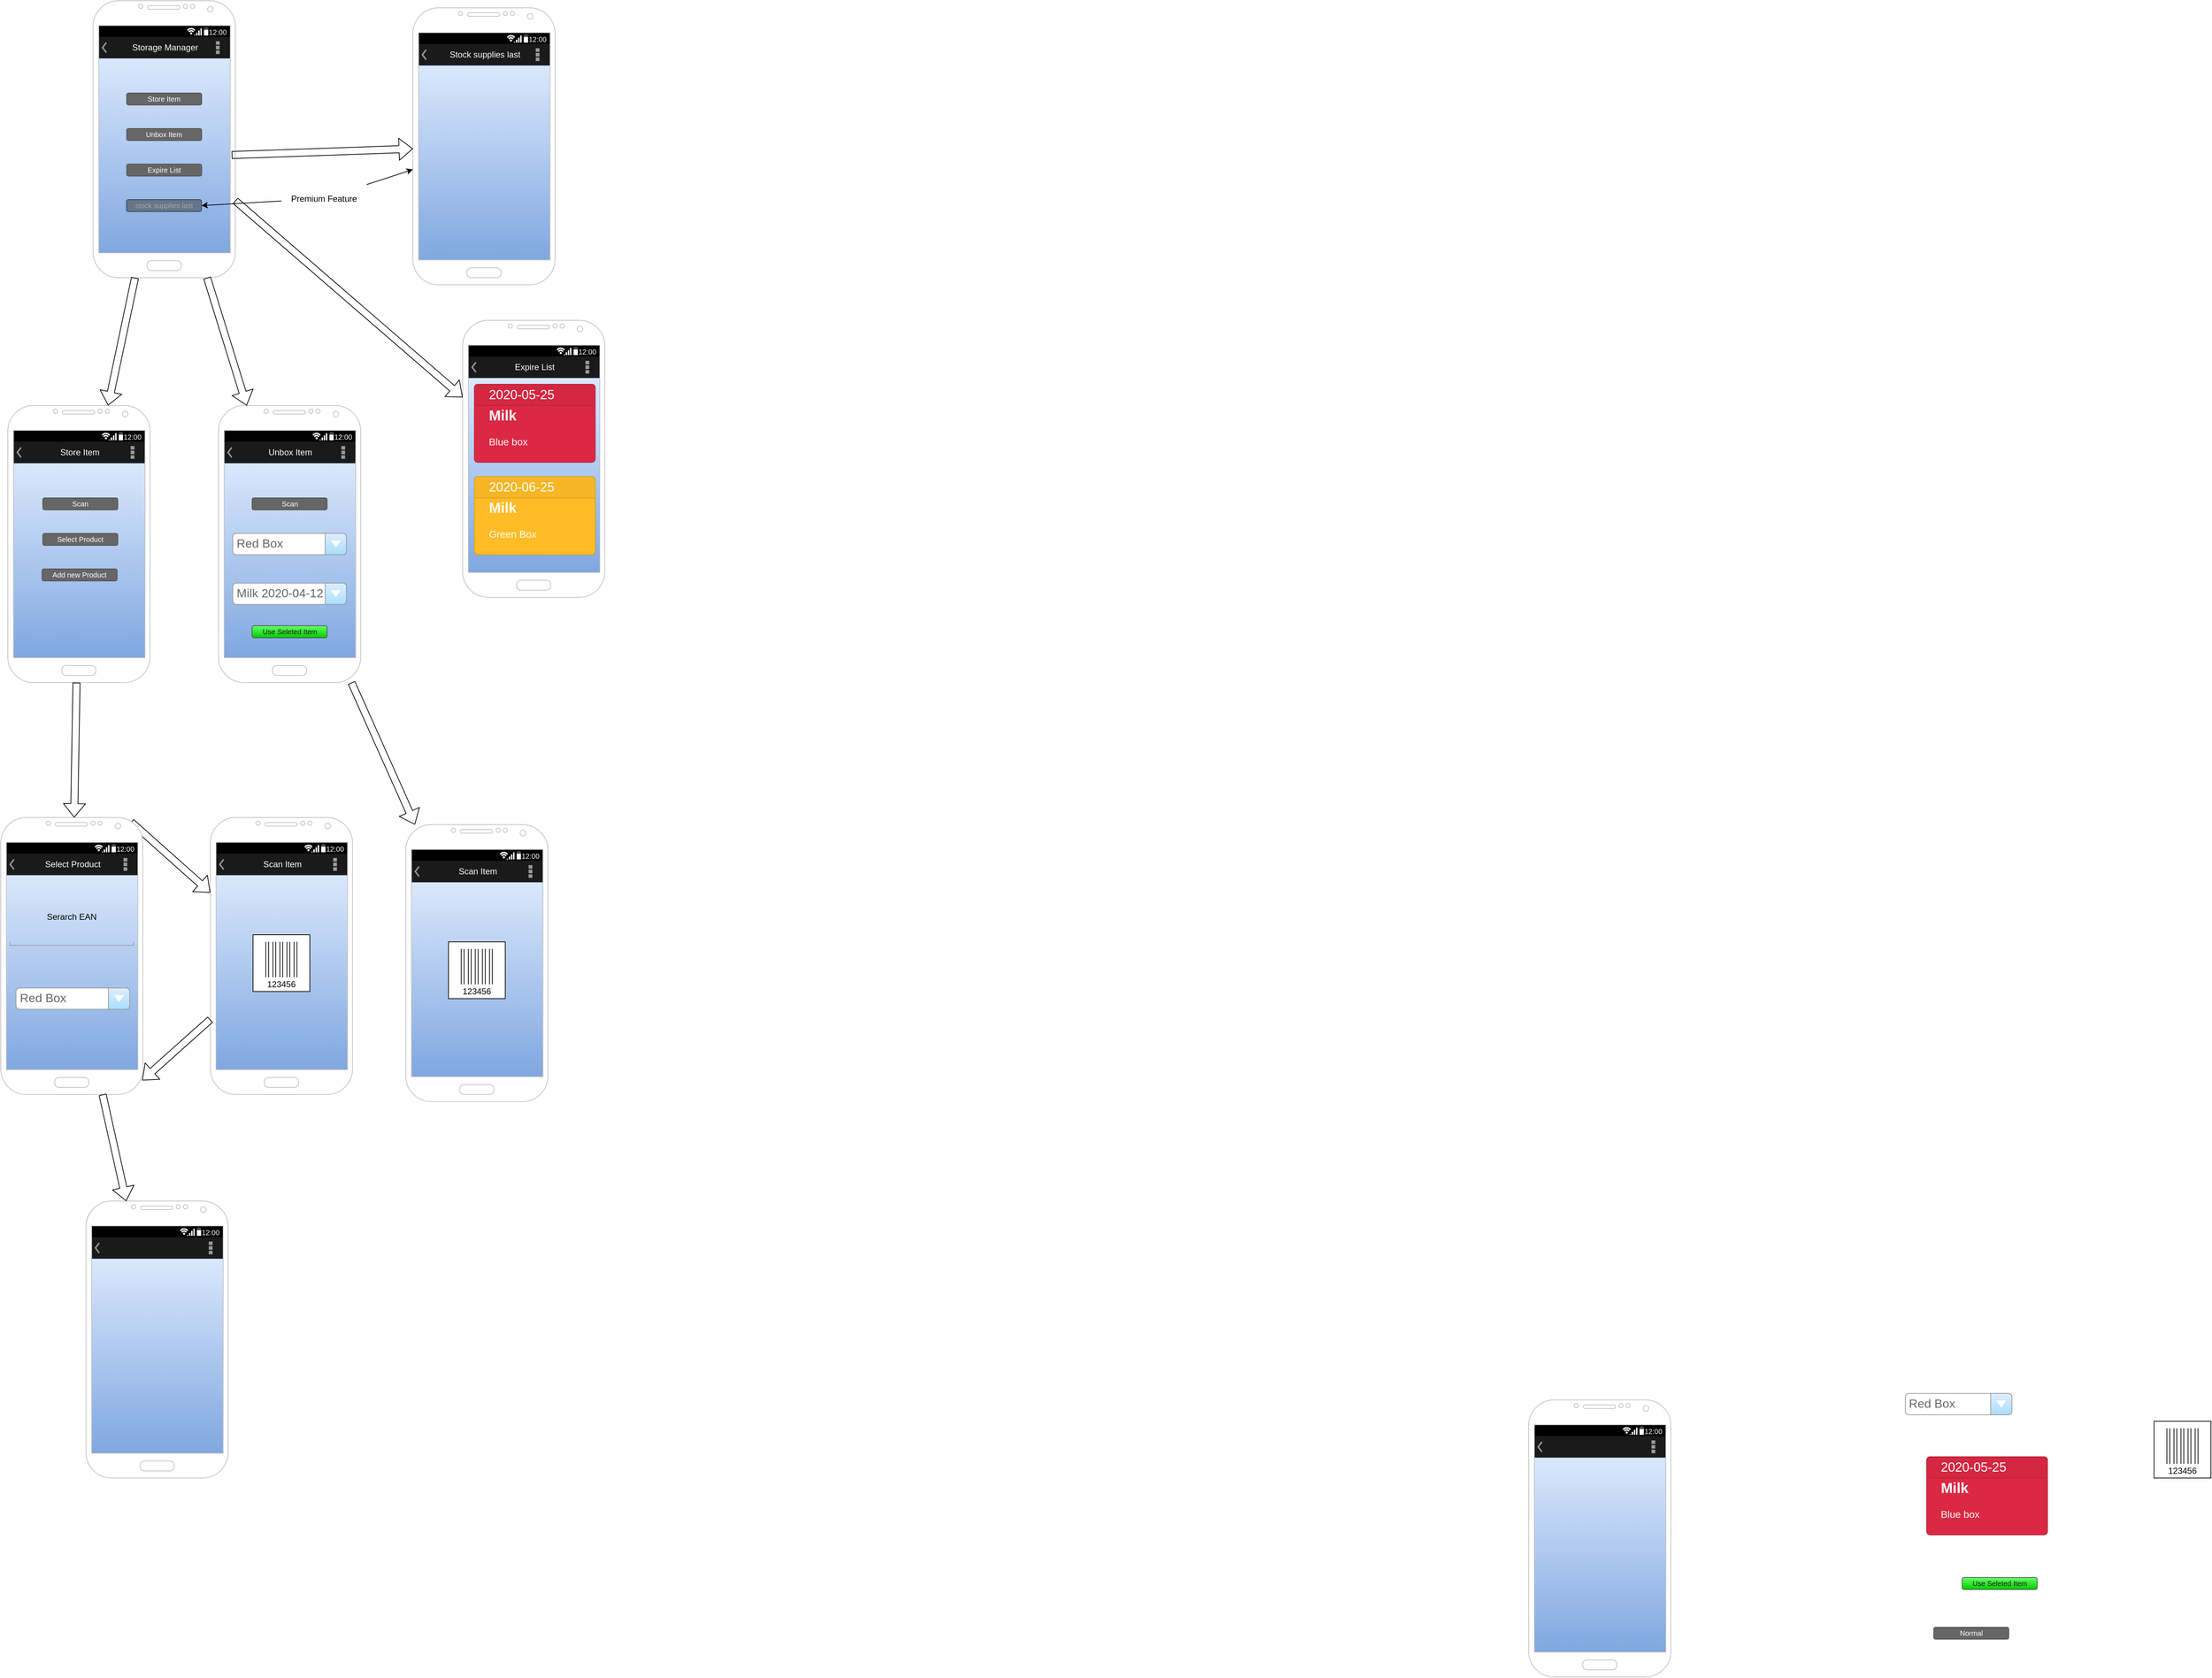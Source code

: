 <mxfile version="13.1.3" type="github">
  <diagram id="CHu45XtJOqBpzsB6C5ND" name="Page-1">
    <mxGraphModel dx="1564" dy="918" grid="1" gridSize="10" guides="1" tooltips="1" connect="1" arrows="1" fold="1" page="1" pageScale="1" pageWidth="850" pageHeight="1100" math="0" shadow="0">
      <root>
        <mxCell id="0" />
        <mxCell id="1" parent="0" />
        <mxCell id="jTlXZSJkSVps8n7bUzwx-30" value="" style="group" parent="1" vertex="1" connectable="0">
          <mxGeometry x="2180" y="2010" width="200" height="390" as="geometry" />
        </mxCell>
        <mxCell id="jTlXZSJkSVps8n7bUzwx-28" value="" style="group" parent="jTlXZSJkSVps8n7bUzwx-30" vertex="1" connectable="0">
          <mxGeometry width="200" height="390" as="geometry" />
        </mxCell>
        <mxCell id="jTlXZSJkSVps8n7bUzwx-32" value="" style="verticalLabelPosition=bottom;verticalAlign=top;html=1;shadow=0;dashed=0;strokeWidth=1;shape=mxgraph.ios.iBgFlat;strokeColor=#6c8ebf;fillColor=#dae8fc;gradientColor=#7ea6e0;" parent="jTlXZSJkSVps8n7bUzwx-28" vertex="1">
          <mxGeometry x="8" y="81" width="187" height="279" as="geometry" />
        </mxCell>
        <mxCell id="jTlXZSJkSVps8n7bUzwx-29" value="" style="strokeWidth=1;html=1;shadow=0;dashed=0;shape=mxgraph.android.action_bar;fillColor=#1A1A1A;strokeColor=#c0c0c0;strokeWidth=2;fontColor=#FFFFFF;" parent="jTlXZSJkSVps8n7bUzwx-28" vertex="1">
          <mxGeometry x="8" y="51" width="185" height="30" as="geometry" />
        </mxCell>
        <mxCell id="jTlXZSJkSVps8n7bUzwx-27" value="" style="strokeWidth=1;html=1;shadow=0;dashed=0;shape=mxgraph.android.statusBar;align=center;fillColor=#000000;strokeColor=#ffffff;fontColor=#ffffff;fontSize=10;aspect=fixed;" parent="jTlXZSJkSVps8n7bUzwx-28" vertex="1">
          <mxGeometry x="8" y="35" width="185" height="15.92" as="geometry" />
        </mxCell>
        <mxCell id="jTlXZSJkSVps8n7bUzwx-26" value="" style="verticalLabelPosition=bottom;verticalAlign=top;html=1;shadow=0;dashed=0;strokeWidth=1;shape=mxgraph.android.phone2;strokeColor=#c0c0c0;" parent="jTlXZSJkSVps8n7bUzwx-28" vertex="1">
          <mxGeometry width="200" height="390" as="geometry" />
        </mxCell>
        <mxCell id="jTlXZSJkSVps8n7bUzwx-33" value="" style="group" parent="1" vertex="1" connectable="0">
          <mxGeometry x="160" y="40.0" width="393" height="493.44" as="geometry" />
        </mxCell>
        <mxCell id="jTlXZSJkSVps8n7bUzwx-34" value="" style="group" parent="jTlXZSJkSVps8n7bUzwx-33" vertex="1" connectable="0">
          <mxGeometry width="393" height="493.44" as="geometry" />
        </mxCell>
        <mxCell id="jTlXZSJkSVps8n7bUzwx-35" value="" style="verticalLabelPosition=bottom;verticalAlign=top;html=1;shadow=0;dashed=0;strokeWidth=1;shape=mxgraph.ios.iBgFlat;strokeColor=#6c8ebf;fillColor=#dae8fc;gradientColor=#7ea6e0;" parent="jTlXZSJkSVps8n7bUzwx-34" vertex="1">
          <mxGeometry x="8" y="81" width="187" height="279" as="geometry" />
        </mxCell>
        <mxCell id="jTlXZSJkSVps8n7bUzwx-36" value="Storage Manager" style="strokeWidth=1;html=1;shadow=0;dashed=0;shape=mxgraph.android.action_bar;fillColor=#1A1A1A;strokeColor=#c0c0c0;strokeWidth=2;fontColor=#FFFFFF;" parent="jTlXZSJkSVps8n7bUzwx-34" vertex="1">
          <mxGeometry x="8" y="51" width="185" height="30" as="geometry" />
        </mxCell>
        <mxCell id="jTlXZSJkSVps8n7bUzwx-37" value="" style="strokeWidth=1;html=1;shadow=0;dashed=0;shape=mxgraph.android.statusBar;align=center;fillColor=#000000;strokeColor=#ffffff;fontColor=#ffffff;fontSize=10;aspect=fixed;" parent="jTlXZSJkSVps8n7bUzwx-34" vertex="1">
          <mxGeometry x="8" y="35" width="185" height="15.92" as="geometry" />
        </mxCell>
        <mxCell id="jTlXZSJkSVps8n7bUzwx-38" value="" style="verticalLabelPosition=bottom;verticalAlign=top;html=1;shadow=0;dashed=0;strokeWidth=1;shape=mxgraph.android.phone2;strokeColor=#c0c0c0;" parent="jTlXZSJkSVps8n7bUzwx-34" vertex="1">
          <mxGeometry width="200" height="390" as="geometry" />
        </mxCell>
        <mxCell id="jTlXZSJkSVps8n7bUzwx-39" value="Store Item" style="rounded=1;html=1;shadow=0;dashed=0;whiteSpace=wrap;fontSize=10;fillColor=#666666;align=center;strokeColor=#4D4D4D;fontColor=#ffffff;" parent="jTlXZSJkSVps8n7bUzwx-34" vertex="1">
          <mxGeometry x="47.25" y="130" width="105.5" height="16.88" as="geometry" />
        </mxCell>
        <mxCell id="jTlXZSJkSVps8n7bUzwx-40" value="Unbox Item" style="rounded=1;html=1;shadow=0;dashed=0;whiteSpace=wrap;fontSize=10;fillColor=#666666;align=center;strokeColor=#4D4D4D;fontColor=#ffffff;" parent="jTlXZSJkSVps8n7bUzwx-34" vertex="1">
          <mxGeometry x="47.25" y="180" width="105.5" height="16.88" as="geometry" />
        </mxCell>
        <mxCell id="jTlXZSJkSVps8n7bUzwx-41" value="Expire List" style="rounded=1;html=1;shadow=0;dashed=0;whiteSpace=wrap;fontSize=10;fillColor=#666666;align=center;strokeColor=#4D4D4D;fontColor=#ffffff;" parent="jTlXZSJkSVps8n7bUzwx-34" vertex="1">
          <mxGeometry x="47.25" y="230" width="105.5" height="16.88" as="geometry" />
        </mxCell>
        <mxCell id="jTlXZSJkSVps8n7bUzwx-109" value="stock supplies last" style="rounded=1;html=1;shadow=0;dashed=0;whiteSpace=wrap;fontSize=10;fillColor=#647687;align=center;strokeColor=#314354;fontColor=#A6A6A6;" parent="jTlXZSJkSVps8n7bUzwx-34" vertex="1">
          <mxGeometry x="47" y="280" width="105.5" height="16.88" as="geometry" />
        </mxCell>
        <mxCell id="-AypvJcpfiliAvQutzib-17" value="Premium Feature" style="text;html=1;strokeColor=none;fillColor=none;align=center;verticalAlign=middle;whiteSpace=wrap;rounded=0;" parent="jTlXZSJkSVps8n7bUzwx-34" vertex="1">
          <mxGeometry x="265" y="220.0" width="120" height="117" as="geometry" />
        </mxCell>
        <mxCell id="-AypvJcpfiliAvQutzib-16" value="" style="endArrow=classic;html=1;entryX=1;entryY=0.5;entryDx=0;entryDy=0;" parent="jTlXZSJkSVps8n7bUzwx-34" source="-AypvJcpfiliAvQutzib-17" target="jTlXZSJkSVps8n7bUzwx-109" edge="1">
          <mxGeometry width="50" height="50" relative="1" as="geometry">
            <mxPoint x="-30" y="270" as="sourcePoint" />
            <mxPoint x="240" y="260" as="targetPoint" />
          </mxGeometry>
        </mxCell>
        <mxCell id="jTlXZSJkSVps8n7bUzwx-42" value="" style="group" parent="1" vertex="1" connectable="0">
          <mxGeometry x="40" y="610" width="200" height="390" as="geometry" />
        </mxCell>
        <mxCell id="jTlXZSJkSVps8n7bUzwx-43" value="" style="group" parent="jTlXZSJkSVps8n7bUzwx-42" vertex="1" connectable="0">
          <mxGeometry width="200" height="390" as="geometry" />
        </mxCell>
        <mxCell id="jTlXZSJkSVps8n7bUzwx-44" value="" style="verticalLabelPosition=bottom;verticalAlign=top;html=1;shadow=0;dashed=0;strokeWidth=1;shape=mxgraph.ios.iBgFlat;strokeColor=#6c8ebf;fillColor=#dae8fc;gradientColor=#7ea6e0;" parent="jTlXZSJkSVps8n7bUzwx-43" vertex="1">
          <mxGeometry x="8" y="81" width="187" height="279" as="geometry" />
        </mxCell>
        <mxCell id="jTlXZSJkSVps8n7bUzwx-45" value="Store Item" style="strokeWidth=1;html=1;shadow=0;dashed=0;shape=mxgraph.android.action_bar;fillColor=#1A1A1A;strokeColor=#c0c0c0;strokeWidth=2;fontColor=#FFFFFF;" parent="jTlXZSJkSVps8n7bUzwx-43" vertex="1">
          <mxGeometry x="8" y="51" width="185" height="30" as="geometry" />
        </mxCell>
        <mxCell id="jTlXZSJkSVps8n7bUzwx-46" value="" style="strokeWidth=1;html=1;shadow=0;dashed=0;shape=mxgraph.android.statusBar;align=center;fillColor=#000000;strokeColor=#ffffff;fontColor=#ffffff;fontSize=10;aspect=fixed;" parent="jTlXZSJkSVps8n7bUzwx-43" vertex="1">
          <mxGeometry x="8" y="35" width="185" height="15.92" as="geometry" />
        </mxCell>
        <mxCell id="jTlXZSJkSVps8n7bUzwx-47" value="" style="verticalLabelPosition=bottom;verticalAlign=top;html=1;shadow=0;dashed=0;strokeWidth=1;shape=mxgraph.android.phone2;strokeColor=#c0c0c0;" parent="jTlXZSJkSVps8n7bUzwx-43" vertex="1">
          <mxGeometry width="200" height="390" as="geometry" />
        </mxCell>
        <mxCell id="jTlXZSJkSVps8n7bUzwx-106" value="Scan" style="rounded=1;html=1;shadow=0;dashed=0;whiteSpace=wrap;fontSize=10;fillColor=#666666;align=center;strokeColor=#4D4D4D;fontColor=#ffffff;" parent="jTlXZSJkSVps8n7bUzwx-43" vertex="1">
          <mxGeometry x="49.25" y="130" width="105.5" height="16.88" as="geometry" />
        </mxCell>
        <mxCell id="jTlXZSJkSVps8n7bUzwx-107" value="Select Product" style="rounded=1;html=1;shadow=0;dashed=0;whiteSpace=wrap;fontSize=10;fillColor=#666666;align=center;strokeColor=#4D4D4D;fontColor=#ffffff;" parent="jTlXZSJkSVps8n7bUzwx-43" vertex="1">
          <mxGeometry x="49.25" y="180" width="105.5" height="16.88" as="geometry" />
        </mxCell>
        <mxCell id="jTlXZSJkSVps8n7bUzwx-108" value="Add new Product" style="rounded=1;html=1;shadow=0;dashed=0;whiteSpace=wrap;fontSize=10;fillColor=#666666;align=center;strokeColor=#4D4D4D;fontColor=#ffffff;" parent="jTlXZSJkSVps8n7bUzwx-43" vertex="1">
          <mxGeometry x="48.25" y="230" width="105.5" height="16.88" as="geometry" />
        </mxCell>
        <mxCell id="jTlXZSJkSVps8n7bUzwx-48" value="" style="group" parent="1" vertex="1" connectable="0">
          <mxGeometry x="336.5" y="610" width="200" height="390" as="geometry" />
        </mxCell>
        <mxCell id="jTlXZSJkSVps8n7bUzwx-49" value="" style="group" parent="jTlXZSJkSVps8n7bUzwx-48" vertex="1" connectable="0">
          <mxGeometry width="200" height="390" as="geometry" />
        </mxCell>
        <mxCell id="jTlXZSJkSVps8n7bUzwx-50" value="" style="verticalLabelPosition=bottom;verticalAlign=top;html=1;shadow=0;dashed=0;strokeWidth=1;shape=mxgraph.ios.iBgFlat;strokeColor=#6c8ebf;fillColor=#dae8fc;gradientColor=#7ea6e0;" parent="jTlXZSJkSVps8n7bUzwx-49" vertex="1">
          <mxGeometry x="8" y="81" width="187" height="279" as="geometry" />
        </mxCell>
        <mxCell id="jTlXZSJkSVps8n7bUzwx-51" value="Unbox Item" style="strokeWidth=1;html=1;shadow=0;dashed=0;shape=mxgraph.android.action_bar;fillColor=#1A1A1A;strokeColor=#c0c0c0;strokeWidth=2;fontColor=#FFFFFF;" parent="jTlXZSJkSVps8n7bUzwx-49" vertex="1">
          <mxGeometry x="8" y="51" width="185" height="30" as="geometry" />
        </mxCell>
        <mxCell id="jTlXZSJkSVps8n7bUzwx-52" value="" style="strokeWidth=1;html=1;shadow=0;dashed=0;shape=mxgraph.android.statusBar;align=center;fillColor=#000000;strokeColor=#ffffff;fontColor=#ffffff;fontSize=10;aspect=fixed;" parent="jTlXZSJkSVps8n7bUzwx-49" vertex="1">
          <mxGeometry x="8" y="35" width="185" height="15.92" as="geometry" />
        </mxCell>
        <mxCell id="jTlXZSJkSVps8n7bUzwx-53" value="" style="verticalLabelPosition=bottom;verticalAlign=top;html=1;shadow=0;dashed=0;strokeWidth=1;shape=mxgraph.android.phone2;strokeColor=#c0c0c0;" parent="jTlXZSJkSVps8n7bUzwx-49" vertex="1">
          <mxGeometry width="200" height="390" as="geometry" />
        </mxCell>
        <mxCell id="jTlXZSJkSVps8n7bUzwx-117" value="Scan" style="rounded=1;html=1;shadow=0;dashed=0;whiteSpace=wrap;fontSize=10;fillColor=#666666;align=center;strokeColor=#4D4D4D;fontColor=#ffffff;" parent="jTlXZSJkSVps8n7bUzwx-49" vertex="1">
          <mxGeometry x="47.25" y="130" width="105.5" height="16.88" as="geometry" />
        </mxCell>
        <mxCell id="jTlXZSJkSVps8n7bUzwx-31" value="Red Box" style="strokeWidth=1;shadow=0;dashed=0;align=center;html=1;shape=mxgraph.mockup.forms.comboBox;strokeColor=#999999;fillColor=#ddeeff;align=left;fillColor2=#aaddff;mainText=;fontColor=#666666;fontSize=17;spacingLeft=3;" parent="jTlXZSJkSVps8n7bUzwx-49" vertex="1">
          <mxGeometry x="20" y="180" width="160" height="30" as="geometry" />
        </mxCell>
        <mxCell id="jTlXZSJkSVps8n7bUzwx-127" value="Milk 2020-04-12" style="strokeWidth=1;shadow=0;dashed=0;align=center;html=1;shape=mxgraph.mockup.forms.comboBox;strokeColor=#999999;fillColor=#ddeeff;align=left;fillColor2=#aaddff;mainText=;fontColor=#666666;fontSize=17;spacingLeft=3;" parent="jTlXZSJkSVps8n7bUzwx-49" vertex="1">
          <mxGeometry x="20" y="250" width="160" height="30" as="geometry" />
        </mxCell>
        <mxCell id="jTlXZSJkSVps8n7bUzwx-128" value="Use Seleted Item" style="rounded=1;html=1;shadow=0;dashed=0;whiteSpace=wrap;fontSize=10;fillColor=#66FF66;align=center;strokeColor=#4D4D4D;fontColor=#1A1A1A;gradientColor=#00CC00;" parent="jTlXZSJkSVps8n7bUzwx-49" vertex="1">
          <mxGeometry x="47.25" y="310" width="105.5" height="16.88" as="geometry" />
        </mxCell>
        <mxCell id="jTlXZSJkSVps8n7bUzwx-54" value="" style="group" parent="1" vertex="1" connectable="0">
          <mxGeometry x="680" y="490" width="200" height="390" as="geometry" />
        </mxCell>
        <mxCell id="jTlXZSJkSVps8n7bUzwx-55" value="" style="group" parent="jTlXZSJkSVps8n7bUzwx-54" vertex="1" connectable="0">
          <mxGeometry width="200" height="390" as="geometry" />
        </mxCell>
        <mxCell id="jTlXZSJkSVps8n7bUzwx-56" value="" style="verticalLabelPosition=bottom;verticalAlign=top;html=1;shadow=0;dashed=0;strokeWidth=1;shape=mxgraph.ios.iBgFlat;strokeColor=#6c8ebf;fillColor=#dae8fc;gradientColor=#7ea6e0;" parent="jTlXZSJkSVps8n7bUzwx-55" vertex="1">
          <mxGeometry x="8" y="81" width="187" height="279" as="geometry" />
        </mxCell>
        <mxCell id="jTlXZSJkSVps8n7bUzwx-57" value="Expire List" style="strokeWidth=1;html=1;shadow=0;dashed=0;shape=mxgraph.android.action_bar;fillColor=#1A1A1A;strokeColor=#c0c0c0;strokeWidth=2;fontColor=#FFFFFF;" parent="jTlXZSJkSVps8n7bUzwx-55" vertex="1">
          <mxGeometry x="8" y="51" width="185" height="30" as="geometry" />
        </mxCell>
        <mxCell id="jTlXZSJkSVps8n7bUzwx-58" value="" style="strokeWidth=1;html=1;shadow=0;dashed=0;shape=mxgraph.android.statusBar;align=center;fillColor=#000000;strokeColor=#ffffff;fontColor=#ffffff;fontSize=10;aspect=fixed;" parent="jTlXZSJkSVps8n7bUzwx-55" vertex="1">
          <mxGeometry x="8" y="35" width="185" height="15.92" as="geometry" />
        </mxCell>
        <mxCell id="jTlXZSJkSVps8n7bUzwx-59" value="" style="verticalLabelPosition=bottom;verticalAlign=top;html=1;shadow=0;dashed=0;strokeWidth=1;shape=mxgraph.android.phone2;strokeColor=#c0c0c0;" parent="jTlXZSJkSVps8n7bUzwx-55" vertex="1">
          <mxGeometry width="200" height="390" as="geometry" />
        </mxCell>
        <mxCell id="jTlXZSJkSVps8n7bUzwx-118" value="&lt;b&gt;&lt;font style=&quot;font-size: 20px&quot;&gt;Milk&lt;/font&gt;&lt;/b&gt;&lt;br style=&quot;font-size: 14px&quot;&gt;&lt;br style=&quot;font-size: 14px&quot;&gt;Blue box" style="html=1;shadow=0;dashed=0;shape=mxgraph.bootstrap.rrect;rSize=5;strokeColor=#BA2239;html=1;whiteSpace=wrap;fillColor=#DB2843;fontColor=#ffffff;verticalAlign=bottom;align=left;spacing=20;spacingBottom=0;fontSize=14;" parent="jTlXZSJkSVps8n7bUzwx-55" vertex="1">
          <mxGeometry x="16.5" y="90" width="170" height="110" as="geometry" />
        </mxCell>
        <mxCell id="jTlXZSJkSVps8n7bUzwx-119" value="2020-05-25" style="html=1;shadow=0;dashed=0;shape=mxgraph.bootstrap.topButton;rSize=5;perimeter=none;whiteSpace=wrap;fillColor=#D42741;strokeColor=#BA2239;fontColor=#ffffff;resizeWidth=1;fontSize=18;align=left;spacing=20;" parent="jTlXZSJkSVps8n7bUzwx-118" vertex="1">
          <mxGeometry width="170" height="30" relative="1" as="geometry" />
        </mxCell>
        <mxCell id="jTlXZSJkSVps8n7bUzwx-124" value="&lt;b&gt;&lt;font style=&quot;font-size: 20px&quot;&gt;Milk&lt;/font&gt;&lt;/b&gt;&lt;br style=&quot;font-size: 14px&quot;&gt;&lt;br style=&quot;font-size: 14px&quot;&gt;Green Box" style="html=1;shadow=0;dashed=0;shape=mxgraph.bootstrap.rrect;rSize=5;strokeColor=#D89F20;html=1;whiteSpace=wrap;fillColor=#FFBC26;fontColor=#ffffff;verticalAlign=bottom;align=left;spacing=20;spacingBottom=0;fontSize=14;" parent="jTlXZSJkSVps8n7bUzwx-55" vertex="1">
          <mxGeometry x="16.5" y="220" width="170" height="110" as="geometry" />
        </mxCell>
        <mxCell id="jTlXZSJkSVps8n7bUzwx-125" value="2020-06-25" style="html=1;shadow=0;dashed=0;shape=mxgraph.bootstrap.topButton;rSize=5;perimeter=none;whiteSpace=wrap;fillColor=#F7B625;strokeColor=#D89F20;fontColor=#ffffff;resizeWidth=1;fontSize=18;align=left;spacing=20;" parent="jTlXZSJkSVps8n7bUzwx-124" vertex="1">
          <mxGeometry width="170" height="30" relative="1" as="geometry" />
        </mxCell>
        <mxCell id="jTlXZSJkSVps8n7bUzwx-60" value="" style="group" parent="1" vertex="1" connectable="0">
          <mxGeometry x="610" y="50" width="200" height="390" as="geometry" />
        </mxCell>
        <mxCell id="jTlXZSJkSVps8n7bUzwx-61" value="" style="group" parent="jTlXZSJkSVps8n7bUzwx-60" vertex="1" connectable="0">
          <mxGeometry width="200" height="390" as="geometry" />
        </mxCell>
        <mxCell id="jTlXZSJkSVps8n7bUzwx-62" value="" style="verticalLabelPosition=bottom;verticalAlign=top;html=1;shadow=0;dashed=0;strokeWidth=1;shape=mxgraph.ios.iBgFlat;strokeColor=#6c8ebf;fillColor=#dae8fc;gradientColor=#7ea6e0;" parent="jTlXZSJkSVps8n7bUzwx-61" vertex="1">
          <mxGeometry x="8" y="81" width="187" height="279" as="geometry" />
        </mxCell>
        <mxCell id="jTlXZSJkSVps8n7bUzwx-63" value="Stock supplies last" style="strokeWidth=1;html=1;shadow=0;dashed=0;shape=mxgraph.android.action_bar;fillColor=#1A1A1A;strokeColor=#c0c0c0;strokeWidth=2;fontColor=#FFFFFF;" parent="jTlXZSJkSVps8n7bUzwx-61" vertex="1">
          <mxGeometry x="8" y="51" width="185" height="30" as="geometry" />
        </mxCell>
        <mxCell id="jTlXZSJkSVps8n7bUzwx-64" value="" style="strokeWidth=1;html=1;shadow=0;dashed=0;shape=mxgraph.android.statusBar;align=center;fillColor=#000000;strokeColor=#ffffff;fontColor=#ffffff;fontSize=10;aspect=fixed;" parent="jTlXZSJkSVps8n7bUzwx-61" vertex="1">
          <mxGeometry x="8" y="35" width="185" height="15.92" as="geometry" />
        </mxCell>
        <mxCell id="jTlXZSJkSVps8n7bUzwx-65" value="" style="verticalLabelPosition=bottom;verticalAlign=top;html=1;shadow=0;dashed=0;strokeWidth=1;shape=mxgraph.android.phone2;strokeColor=#c0c0c0;" parent="jTlXZSJkSVps8n7bUzwx-61" vertex="1">
          <mxGeometry width="200" height="390" as="geometry" />
        </mxCell>
        <mxCell id="jTlXZSJkSVps8n7bUzwx-66" value="" style="group" parent="1" vertex="1" connectable="0">
          <mxGeometry x="325" y="1190" width="200" height="390" as="geometry" />
        </mxCell>
        <mxCell id="jTlXZSJkSVps8n7bUzwx-67" value="" style="group" parent="jTlXZSJkSVps8n7bUzwx-66" vertex="1" connectable="0">
          <mxGeometry width="200" height="390" as="geometry" />
        </mxCell>
        <mxCell id="jTlXZSJkSVps8n7bUzwx-68" value="" style="verticalLabelPosition=bottom;verticalAlign=top;html=1;shadow=0;dashed=0;strokeWidth=1;shape=mxgraph.ios.iBgFlat;strokeColor=#6c8ebf;fillColor=#dae8fc;gradientColor=#7ea6e0;" parent="jTlXZSJkSVps8n7bUzwx-67" vertex="1">
          <mxGeometry x="8" y="81" width="187" height="279" as="geometry" />
        </mxCell>
        <mxCell id="jTlXZSJkSVps8n7bUzwx-69" value="Scan Item" style="strokeWidth=1;html=1;shadow=0;dashed=0;shape=mxgraph.android.action_bar;fillColor=#1A1A1A;strokeColor=#c0c0c0;strokeWidth=2;fontColor=#FFFFFF;" parent="jTlXZSJkSVps8n7bUzwx-67" vertex="1">
          <mxGeometry x="8" y="51" width="185" height="30" as="geometry" />
        </mxCell>
        <mxCell id="jTlXZSJkSVps8n7bUzwx-70" value="" style="strokeWidth=1;html=1;shadow=0;dashed=0;shape=mxgraph.android.statusBar;align=center;fillColor=#000000;strokeColor=#ffffff;fontColor=#ffffff;fontSize=10;aspect=fixed;" parent="jTlXZSJkSVps8n7bUzwx-67" vertex="1">
          <mxGeometry x="8" y="35" width="185" height="15.92" as="geometry" />
        </mxCell>
        <mxCell id="jTlXZSJkSVps8n7bUzwx-71" value="" style="verticalLabelPosition=bottom;verticalAlign=top;html=1;shadow=0;dashed=0;strokeWidth=1;shape=mxgraph.android.phone2;strokeColor=#c0c0c0;" parent="jTlXZSJkSVps8n7bUzwx-67" vertex="1">
          <mxGeometry width="200" height="390" as="geometry" />
        </mxCell>
        <mxCell id="-AypvJcpfiliAvQutzib-44" value="" style="group" parent="jTlXZSJkSVps8n7bUzwx-67" vertex="1" connectable="0">
          <mxGeometry x="60" y="165" width="80" height="80" as="geometry" />
        </mxCell>
        <mxCell id="-AypvJcpfiliAvQutzib-45" value="" style="group" parent="-AypvJcpfiliAvQutzib-44" vertex="1" connectable="0">
          <mxGeometry width="80" height="80" as="geometry" />
        </mxCell>
        <mxCell id="-AypvJcpfiliAvQutzib-46" value="" style="group" parent="-AypvJcpfiliAvQutzib-45" vertex="1" connectable="0">
          <mxGeometry width="80" height="80" as="geometry" />
        </mxCell>
        <mxCell id="-AypvJcpfiliAvQutzib-47" value="" style="whiteSpace=wrap;html=1;aspect=fixed;" parent="-AypvJcpfiliAvQutzib-46" vertex="1">
          <mxGeometry width="80" height="80" as="geometry" />
        </mxCell>
        <mxCell id="-AypvJcpfiliAvQutzib-48" value="" style="shape=link;html=1;exitX=0.25;exitY=0.75;exitDx=0;exitDy=0;exitPerimeter=0;entryX=0.25;entryY=0.125;entryDx=0;entryDy=0;entryPerimeter=0;" parent="-AypvJcpfiliAvQutzib-46" source="-AypvJcpfiliAvQutzib-47" target="-AypvJcpfiliAvQutzib-47" edge="1">
          <mxGeometry width="50" height="50" relative="1" as="geometry">
            <mxPoint x="-80" y="70" as="sourcePoint" />
            <mxPoint x="-10" y="10" as="targetPoint" />
          </mxGeometry>
        </mxCell>
        <mxCell id="-AypvJcpfiliAvQutzib-49" value="" style="shape=link;html=1;exitX=0.25;exitY=0.75;exitDx=0;exitDy=0;exitPerimeter=0;entryX=0.25;entryY=0.125;entryDx=0;entryDy=0;entryPerimeter=0;" parent="-AypvJcpfiliAvQutzib-46" edge="1">
          <mxGeometry width="50" height="50" relative="1" as="geometry">
            <mxPoint x="30" y="60" as="sourcePoint" />
            <mxPoint x="30" y="10" as="targetPoint" />
          </mxGeometry>
        </mxCell>
        <mxCell id="-AypvJcpfiliAvQutzib-50" value="" style="shape=link;html=1;exitX=0.25;exitY=0.75;exitDx=0;exitDy=0;exitPerimeter=0;entryX=0.25;entryY=0.125;entryDx=0;entryDy=0;entryPerimeter=0;" parent="-AypvJcpfiliAvQutzib-46" edge="1">
          <mxGeometry width="50" height="50" relative="1" as="geometry">
            <mxPoint x="39.8" y="60" as="sourcePoint" />
            <mxPoint x="39.8" y="10" as="targetPoint" />
          </mxGeometry>
        </mxCell>
        <mxCell id="-AypvJcpfiliAvQutzib-51" value="" style="shape=link;html=1;exitX=0.25;exitY=0.75;exitDx=0;exitDy=0;exitPerimeter=0;entryX=0.25;entryY=0.125;entryDx=0;entryDy=0;entryPerimeter=0;" parent="-AypvJcpfiliAvQutzib-46" edge="1">
          <mxGeometry width="50" height="50" relative="1" as="geometry">
            <mxPoint x="49.8" y="60" as="sourcePoint" />
            <mxPoint x="49.8" y="10" as="targetPoint" />
          </mxGeometry>
        </mxCell>
        <mxCell id="-AypvJcpfiliAvQutzib-52" value="" style="shape=link;html=1;exitX=0.25;exitY=0.75;exitDx=0;exitDy=0;exitPerimeter=0;entryX=0.25;entryY=0.125;entryDx=0;entryDy=0;entryPerimeter=0;" parent="-AypvJcpfiliAvQutzib-46" edge="1">
          <mxGeometry width="50" height="50" relative="1" as="geometry">
            <mxPoint x="59.8" y="60" as="sourcePoint" />
            <mxPoint x="59.8" y="10" as="targetPoint" />
          </mxGeometry>
        </mxCell>
        <mxCell id="-AypvJcpfiliAvQutzib-53" value="123456" style="text;html=1;strokeColor=none;fillColor=none;align=center;verticalAlign=middle;whiteSpace=wrap;rounded=0;" parent="-AypvJcpfiliAvQutzib-46" vertex="1">
          <mxGeometry x="20" y="60" width="40" height="20" as="geometry" />
        </mxCell>
        <mxCell id="jTlXZSJkSVps8n7bUzwx-72" value="" style="group" parent="1" vertex="1" connectable="0">
          <mxGeometry x="150" y="1730" width="200" height="390" as="geometry" />
        </mxCell>
        <mxCell id="jTlXZSJkSVps8n7bUzwx-73" value="" style="group" parent="jTlXZSJkSVps8n7bUzwx-72" vertex="1" connectable="0">
          <mxGeometry width="200" height="390" as="geometry" />
        </mxCell>
        <mxCell id="jTlXZSJkSVps8n7bUzwx-74" value="" style="verticalLabelPosition=bottom;verticalAlign=top;html=1;shadow=0;dashed=0;strokeWidth=1;shape=mxgraph.ios.iBgFlat;strokeColor=#6c8ebf;fillColor=#dae8fc;gradientColor=#7ea6e0;" parent="jTlXZSJkSVps8n7bUzwx-73" vertex="1">
          <mxGeometry x="8" y="81" width="187" height="279" as="geometry" />
        </mxCell>
        <mxCell id="jTlXZSJkSVps8n7bUzwx-75" value="" style="strokeWidth=1;html=1;shadow=0;dashed=0;shape=mxgraph.android.action_bar;fillColor=#1A1A1A;strokeColor=#c0c0c0;strokeWidth=2;fontColor=#FFFFFF;" parent="jTlXZSJkSVps8n7bUzwx-73" vertex="1">
          <mxGeometry x="8" y="51" width="185" height="30" as="geometry" />
        </mxCell>
        <mxCell id="jTlXZSJkSVps8n7bUzwx-76" value="" style="strokeWidth=1;html=1;shadow=0;dashed=0;shape=mxgraph.android.statusBar;align=center;fillColor=#000000;strokeColor=#ffffff;fontColor=#ffffff;fontSize=10;aspect=fixed;" parent="jTlXZSJkSVps8n7bUzwx-73" vertex="1">
          <mxGeometry x="8" y="35" width="185" height="15.92" as="geometry" />
        </mxCell>
        <mxCell id="jTlXZSJkSVps8n7bUzwx-77" value="" style="verticalLabelPosition=bottom;verticalAlign=top;html=1;shadow=0;dashed=0;strokeWidth=1;shape=mxgraph.android.phone2;strokeColor=#c0c0c0;" parent="jTlXZSJkSVps8n7bUzwx-73" vertex="1">
          <mxGeometry width="200" height="390" as="geometry" />
        </mxCell>
        <mxCell id="jTlXZSJkSVps8n7bUzwx-102" value="" style="shape=flexArrow;endArrow=classic;html=1;" parent="1" source="jTlXZSJkSVps8n7bUzwx-38" target="jTlXZSJkSVps8n7bUzwx-47" edge="1">
          <mxGeometry width="50" height="50" relative="1" as="geometry">
            <mxPoint x="250" y="411" as="sourcePoint" />
            <mxPoint x="250" y="20" as="targetPoint" />
          </mxGeometry>
        </mxCell>
        <mxCell id="jTlXZSJkSVps8n7bUzwx-103" value="" style="shape=flexArrow;endArrow=classic;html=1;" parent="1" source="jTlXZSJkSVps8n7bUzwx-38" target="jTlXZSJkSVps8n7bUzwx-53" edge="1">
          <mxGeometry width="50" height="50" relative="1" as="geometry">
            <mxPoint x="440" y="530" as="sourcePoint" />
            <mxPoint x="490" y="480" as="targetPoint" />
          </mxGeometry>
        </mxCell>
        <mxCell id="jTlXZSJkSVps8n7bUzwx-104" value="" style="shape=flexArrow;endArrow=classic;html=1;" parent="1" source="jTlXZSJkSVps8n7bUzwx-38" target="jTlXZSJkSVps8n7bUzwx-59" edge="1">
          <mxGeometry width="50" height="50" relative="1" as="geometry">
            <mxPoint x="680" y="520" as="sourcePoint" />
            <mxPoint x="730" y="470" as="targetPoint" />
          </mxGeometry>
        </mxCell>
        <mxCell id="-AypvJcpfiliAvQutzib-13" value="" style="shape=flexArrow;endArrow=classic;html=1;exitX=0.917;exitY=0.016;exitDx=0;exitDy=0;exitPerimeter=0;" parent="1" source="-AypvJcpfiliAvQutzib-59" target="jTlXZSJkSVps8n7bUzwx-71" edge="1">
          <mxGeometry width="50" height="50" relative="1" as="geometry">
            <mxPoint x="-550" y="740" as="sourcePoint" />
            <mxPoint x="1040" y="420" as="targetPoint" />
          </mxGeometry>
        </mxCell>
        <mxCell id="-AypvJcpfiliAvQutzib-14" value="" style="shape=flexArrow;endArrow=classic;html=1;" parent="1" source="jTlXZSJkSVps8n7bUzwx-35" target="jTlXZSJkSVps8n7bUzwx-65" edge="1">
          <mxGeometry width="50" height="50" relative="1" as="geometry">
            <mxPoint x="1197.088" y="400" as="sourcePoint" />
            <mxPoint x="1020" y="320" as="targetPoint" />
          </mxGeometry>
        </mxCell>
        <mxCell id="-AypvJcpfiliAvQutzib-15" value="" style="shape=flexArrow;endArrow=classic;html=1;entryX=0.995;entryY=0.949;entryDx=0;entryDy=0;entryPerimeter=0;" parent="1" source="jTlXZSJkSVps8n7bUzwx-71" target="-AypvJcpfiliAvQutzib-59" edge="1">
          <mxGeometry width="50" height="50" relative="1" as="geometry">
            <mxPoint x="-490" y="1130" as="sourcePoint" />
            <mxPoint x="1570" y="420" as="targetPoint" />
          </mxGeometry>
        </mxCell>
        <mxCell id="jTlXZSJkSVps8n7bUzwx-126" value="Red Box" style="strokeWidth=1;shadow=0;dashed=0;align=center;html=1;shape=mxgraph.mockup.forms.comboBox;strokeColor=#999999;fillColor=#ddeeff;align=left;fillColor2=#aaddff;mainText=;fontColor=#666666;fontSize=17;spacingLeft=3;" parent="1" vertex="1">
          <mxGeometry x="2710" y="2000.92" width="150" height="30" as="geometry" />
        </mxCell>
        <mxCell id="jTlXZSJkSVps8n7bUzwx-122" value="&lt;b&gt;&lt;font style=&quot;font-size: 20px&quot;&gt;Milk&lt;/font&gt;&lt;/b&gt;&lt;br style=&quot;font-size: 14px&quot;&gt;&lt;br style=&quot;font-size: 14px&quot;&gt;Blue box" style="html=1;shadow=0;dashed=0;shape=mxgraph.bootstrap.rrect;rSize=5;strokeColor=#BA2239;html=1;whiteSpace=wrap;fillColor=#DB2843;fontColor=#ffffff;verticalAlign=bottom;align=left;spacing=20;spacingBottom=0;fontSize=14;" parent="1" vertex="1">
          <mxGeometry x="2740" y="2090" width="170" height="110" as="geometry" />
        </mxCell>
        <mxCell id="jTlXZSJkSVps8n7bUzwx-123" value="2020-05-25" style="html=1;shadow=0;dashed=0;shape=mxgraph.bootstrap.topButton;rSize=5;perimeter=none;whiteSpace=wrap;fillColor=#D42741;strokeColor=#BA2239;fontColor=#ffffff;resizeWidth=1;fontSize=18;align=left;spacing=20;" parent="jTlXZSJkSVps8n7bUzwx-122" vertex="1">
          <mxGeometry width="170" height="30" relative="1" as="geometry" />
        </mxCell>
        <mxCell id="jTlXZSJkSVps8n7bUzwx-129" value="Use Seleted Item" style="rounded=1;html=1;shadow=0;dashed=0;whiteSpace=wrap;fontSize=10;fillColor=#66FF66;align=center;strokeColor=#4D4D4D;fontColor=#1A1A1A;gradientColor=#00CC00;" parent="1" vertex="1">
          <mxGeometry x="2790" y="2260" width="105.5" height="16.88" as="geometry" />
        </mxCell>
        <mxCell id="jTlXZSJkSVps8n7bUzwx-110" value="Normal" style="rounded=1;html=1;shadow=0;dashed=0;whiteSpace=wrap;fontSize=10;fillColor=#666666;align=center;strokeColor=#4D4D4D;fontColor=#ffffff;" parent="1" vertex="1">
          <mxGeometry x="2750" y="2330" width="105.5" height="16.88" as="geometry" />
        </mxCell>
        <mxCell id="-AypvJcpfiliAvQutzib-29" value="" style="endArrow=classic;html=1;" parent="1" source="-AypvJcpfiliAvQutzib-17" target="jTlXZSJkSVps8n7bUzwx-65" edge="1">
          <mxGeometry width="50" height="50" relative="1" as="geometry">
            <mxPoint x="960" y="770" as="sourcePoint" />
            <mxPoint x="970" y="930" as="targetPoint" />
          </mxGeometry>
        </mxCell>
        <mxCell id="-AypvJcpfiliAvQutzib-42" value="" style="group" parent="1" vertex="1" connectable="0">
          <mxGeometry x="3060" y="2040" width="80" height="80" as="geometry" />
        </mxCell>
        <mxCell id="-AypvJcpfiliAvQutzib-41" value="" style="group" parent="-AypvJcpfiliAvQutzib-42" vertex="1" connectable="0">
          <mxGeometry width="80" height="80" as="geometry" />
        </mxCell>
        <mxCell id="-AypvJcpfiliAvQutzib-37" value="" style="group" parent="-AypvJcpfiliAvQutzib-41" vertex="1" connectable="0">
          <mxGeometry width="80" height="80" as="geometry" />
        </mxCell>
        <mxCell id="-AypvJcpfiliAvQutzib-30" value="" style="whiteSpace=wrap;html=1;aspect=fixed;" parent="-AypvJcpfiliAvQutzib-37" vertex="1">
          <mxGeometry width="80" height="80" as="geometry" />
        </mxCell>
        <mxCell id="-AypvJcpfiliAvQutzib-31" value="" style="shape=link;html=1;exitX=0.25;exitY=0.75;exitDx=0;exitDy=0;exitPerimeter=0;entryX=0.25;entryY=0.125;entryDx=0;entryDy=0;entryPerimeter=0;" parent="-AypvJcpfiliAvQutzib-37" source="-AypvJcpfiliAvQutzib-30" target="-AypvJcpfiliAvQutzib-30" edge="1">
          <mxGeometry width="50" height="50" relative="1" as="geometry">
            <mxPoint x="-80" y="70" as="sourcePoint" />
            <mxPoint x="-10" y="10" as="targetPoint" />
          </mxGeometry>
        </mxCell>
        <mxCell id="-AypvJcpfiliAvQutzib-32" value="" style="shape=link;html=1;exitX=0.25;exitY=0.75;exitDx=0;exitDy=0;exitPerimeter=0;entryX=0.25;entryY=0.125;entryDx=0;entryDy=0;entryPerimeter=0;" parent="-AypvJcpfiliAvQutzib-37" edge="1">
          <mxGeometry width="50" height="50" relative="1" as="geometry">
            <mxPoint x="30" y="60" as="sourcePoint" />
            <mxPoint x="30" y="10" as="targetPoint" />
          </mxGeometry>
        </mxCell>
        <mxCell id="-AypvJcpfiliAvQutzib-33" value="" style="shape=link;html=1;exitX=0.25;exitY=0.75;exitDx=0;exitDy=0;exitPerimeter=0;entryX=0.25;entryY=0.125;entryDx=0;entryDy=0;entryPerimeter=0;" parent="-AypvJcpfiliAvQutzib-37" edge="1">
          <mxGeometry width="50" height="50" relative="1" as="geometry">
            <mxPoint x="39.8" y="60" as="sourcePoint" />
            <mxPoint x="39.8" y="10" as="targetPoint" />
          </mxGeometry>
        </mxCell>
        <mxCell id="-AypvJcpfiliAvQutzib-34" value="" style="shape=link;html=1;exitX=0.25;exitY=0.75;exitDx=0;exitDy=0;exitPerimeter=0;entryX=0.25;entryY=0.125;entryDx=0;entryDy=0;entryPerimeter=0;" parent="-AypvJcpfiliAvQutzib-37" edge="1">
          <mxGeometry width="50" height="50" relative="1" as="geometry">
            <mxPoint x="49.8" y="60" as="sourcePoint" />
            <mxPoint x="49.8" y="10" as="targetPoint" />
          </mxGeometry>
        </mxCell>
        <mxCell id="-AypvJcpfiliAvQutzib-35" value="" style="shape=link;html=1;exitX=0.25;exitY=0.75;exitDx=0;exitDy=0;exitPerimeter=0;entryX=0.25;entryY=0.125;entryDx=0;entryDy=0;entryPerimeter=0;" parent="-AypvJcpfiliAvQutzib-37" edge="1">
          <mxGeometry width="50" height="50" relative="1" as="geometry">
            <mxPoint x="59.8" y="60" as="sourcePoint" />
            <mxPoint x="59.8" y="10" as="targetPoint" />
          </mxGeometry>
        </mxCell>
        <mxCell id="-AypvJcpfiliAvQutzib-36" value="123456" style="text;html=1;strokeColor=none;fillColor=none;align=center;verticalAlign=middle;whiteSpace=wrap;rounded=0;" parent="-AypvJcpfiliAvQutzib-37" vertex="1">
          <mxGeometry x="20" y="60" width="40" height="20" as="geometry" />
        </mxCell>
        <mxCell id="-AypvJcpfiliAvQutzib-54" value="" style="group" parent="1" vertex="1" connectable="0">
          <mxGeometry x="30" y="1190" width="200" height="390" as="geometry" />
        </mxCell>
        <mxCell id="-AypvJcpfiliAvQutzib-55" value="" style="group" parent="-AypvJcpfiliAvQutzib-54" vertex="1" connectable="0">
          <mxGeometry width="200" height="390" as="geometry" />
        </mxCell>
        <mxCell id="-AypvJcpfiliAvQutzib-56" value="" style="verticalLabelPosition=bottom;verticalAlign=top;html=1;shadow=0;dashed=0;strokeWidth=1;shape=mxgraph.ios.iBgFlat;strokeColor=#6c8ebf;fillColor=#dae8fc;gradientColor=#7ea6e0;" parent="-AypvJcpfiliAvQutzib-55" vertex="1">
          <mxGeometry x="8" y="81" width="187" height="279" as="geometry" />
        </mxCell>
        <mxCell id="-AypvJcpfiliAvQutzib-57" value="Select Product" style="strokeWidth=1;html=1;shadow=0;dashed=0;shape=mxgraph.android.action_bar;fillColor=#1A1A1A;strokeColor=#c0c0c0;strokeWidth=2;fontColor=#FFFFFF;" parent="-AypvJcpfiliAvQutzib-55" vertex="1">
          <mxGeometry x="8" y="51" width="185" height="30" as="geometry" />
        </mxCell>
        <mxCell id="-AypvJcpfiliAvQutzib-58" value="" style="strokeWidth=1;html=1;shadow=0;dashed=0;shape=mxgraph.android.statusBar;align=center;fillColor=#000000;strokeColor=#ffffff;fontColor=#ffffff;fontSize=10;aspect=fixed;" parent="-AypvJcpfiliAvQutzib-55" vertex="1">
          <mxGeometry x="8" y="35" width="185" height="15.92" as="geometry" />
        </mxCell>
        <mxCell id="-AypvJcpfiliAvQutzib-59" value="" style="verticalLabelPosition=bottom;verticalAlign=top;html=1;shadow=0;dashed=0;strokeWidth=1;shape=mxgraph.android.phone2;strokeColor=#c0c0c0;" parent="-AypvJcpfiliAvQutzib-55" vertex="1">
          <mxGeometry width="200" height="390" as="geometry" />
        </mxCell>
        <mxCell id="-AypvJcpfiliAvQutzib-82" value="Serarch EAN" style="text;html=1;strokeColor=none;fillColor=none;align=center;verticalAlign=middle;whiteSpace=wrap;rounded=0;fontSize=12;" parent="-AypvJcpfiliAvQutzib-55" vertex="1">
          <mxGeometry x="55" y="130" width="90" height="20" as="geometry" />
        </mxCell>
        <mxCell id="-AypvJcpfiliAvQutzib-83" value="Red Box" style="strokeWidth=1;shadow=0;dashed=0;align=center;html=1;shape=mxgraph.mockup.forms.comboBox;strokeColor=#999999;fillColor=#ddeeff;align=left;fillColor2=#aaddff;mainText=;fontColor=#666666;fontSize=17;spacingLeft=3;" parent="-AypvJcpfiliAvQutzib-55" vertex="1">
          <mxGeometry x="21.5" y="240" width="160" height="30" as="geometry" />
        </mxCell>
        <mxCell id="-AypvJcpfiliAvQutzib-88" value="" style="strokeWidth=1;html=1;shadow=0;dashed=0;shape=mxgraph.android.textfield;align=center;strokeColor=#999999;pointerEvents=1;fontSize=30;" parent="-AypvJcpfiliAvQutzib-55" vertex="1">
          <mxGeometry x="13" y="150" width="174" height="30" as="geometry" />
        </mxCell>
        <mxCell id="-AypvJcpfiliAvQutzib-60" value="" style="shape=flexArrow;endArrow=classic;html=1;" parent="1" source="jTlXZSJkSVps8n7bUzwx-47" target="-AypvJcpfiliAvQutzib-59" edge="1">
          <mxGeometry width="50" height="50" relative="1" as="geometry">
            <mxPoint x="-360" y="890" as="sourcePoint" />
            <mxPoint x="-310" y="840" as="targetPoint" />
          </mxGeometry>
        </mxCell>
        <mxCell id="-AypvJcpfiliAvQutzib-61" value="" style="shape=flexArrow;endArrow=classic;html=1;" parent="1" source="-AypvJcpfiliAvQutzib-59" target="jTlXZSJkSVps8n7bUzwx-77" edge="1">
          <mxGeometry width="50" height="50" relative="1" as="geometry">
            <mxPoint x="-280" y="1160" as="sourcePoint" />
            <mxPoint x="-230" y="1110" as="targetPoint" />
          </mxGeometry>
        </mxCell>
        <mxCell id="-AypvJcpfiliAvQutzib-64" value="" style="group" parent="1" vertex="1" connectable="0">
          <mxGeometry x="600" y="1200" width="200" height="390" as="geometry" />
        </mxCell>
        <mxCell id="-AypvJcpfiliAvQutzib-65" value="" style="group" parent="-AypvJcpfiliAvQutzib-64" vertex="1" connectable="0">
          <mxGeometry width="200" height="390" as="geometry" />
        </mxCell>
        <mxCell id="-AypvJcpfiliAvQutzib-66" value="" style="verticalLabelPosition=bottom;verticalAlign=top;html=1;shadow=0;dashed=0;strokeWidth=1;shape=mxgraph.ios.iBgFlat;strokeColor=#6c8ebf;fillColor=#dae8fc;gradientColor=#7ea6e0;" parent="-AypvJcpfiliAvQutzib-65" vertex="1">
          <mxGeometry x="8" y="81" width="187" height="279" as="geometry" />
        </mxCell>
        <mxCell id="-AypvJcpfiliAvQutzib-67" value="Scan Item" style="strokeWidth=1;html=1;shadow=0;dashed=0;shape=mxgraph.android.action_bar;fillColor=#1A1A1A;strokeColor=#c0c0c0;strokeWidth=2;fontColor=#FFFFFF;" parent="-AypvJcpfiliAvQutzib-65" vertex="1">
          <mxGeometry x="8" y="51" width="185" height="30" as="geometry" />
        </mxCell>
        <mxCell id="-AypvJcpfiliAvQutzib-68" value="" style="strokeWidth=1;html=1;shadow=0;dashed=0;shape=mxgraph.android.statusBar;align=center;fillColor=#000000;strokeColor=#ffffff;fontColor=#ffffff;fontSize=10;aspect=fixed;" parent="-AypvJcpfiliAvQutzib-65" vertex="1">
          <mxGeometry x="8" y="35" width="185" height="15.92" as="geometry" />
        </mxCell>
        <mxCell id="-AypvJcpfiliAvQutzib-69" value="" style="verticalLabelPosition=bottom;verticalAlign=top;html=1;shadow=0;dashed=0;strokeWidth=1;shape=mxgraph.android.phone2;strokeColor=#c0c0c0;" parent="-AypvJcpfiliAvQutzib-65" vertex="1">
          <mxGeometry width="200" height="390" as="geometry" />
        </mxCell>
        <mxCell id="-AypvJcpfiliAvQutzib-70" value="" style="group" parent="-AypvJcpfiliAvQutzib-65" vertex="1" connectable="0">
          <mxGeometry x="60" y="165" width="80" height="80" as="geometry" />
        </mxCell>
        <mxCell id="-AypvJcpfiliAvQutzib-71" value="" style="group" parent="-AypvJcpfiliAvQutzib-70" vertex="1" connectable="0">
          <mxGeometry width="80" height="80" as="geometry" />
        </mxCell>
        <mxCell id="-AypvJcpfiliAvQutzib-72" value="" style="group" parent="-AypvJcpfiliAvQutzib-71" vertex="1" connectable="0">
          <mxGeometry width="80" height="80" as="geometry" />
        </mxCell>
        <mxCell id="-AypvJcpfiliAvQutzib-73" value="" style="whiteSpace=wrap;html=1;aspect=fixed;" parent="-AypvJcpfiliAvQutzib-72" vertex="1">
          <mxGeometry width="80" height="80" as="geometry" />
        </mxCell>
        <mxCell id="-AypvJcpfiliAvQutzib-74" value="" style="shape=link;html=1;exitX=0.25;exitY=0.75;exitDx=0;exitDy=0;exitPerimeter=0;entryX=0.25;entryY=0.125;entryDx=0;entryDy=0;entryPerimeter=0;" parent="-AypvJcpfiliAvQutzib-72" source="-AypvJcpfiliAvQutzib-73" target="-AypvJcpfiliAvQutzib-73" edge="1">
          <mxGeometry width="50" height="50" relative="1" as="geometry">
            <mxPoint x="-80" y="70" as="sourcePoint" />
            <mxPoint x="-10" y="10" as="targetPoint" />
          </mxGeometry>
        </mxCell>
        <mxCell id="-AypvJcpfiliAvQutzib-75" value="" style="shape=link;html=1;exitX=0.25;exitY=0.75;exitDx=0;exitDy=0;exitPerimeter=0;entryX=0.25;entryY=0.125;entryDx=0;entryDy=0;entryPerimeter=0;" parent="-AypvJcpfiliAvQutzib-72" edge="1">
          <mxGeometry width="50" height="50" relative="1" as="geometry">
            <mxPoint x="30" y="60" as="sourcePoint" />
            <mxPoint x="30" y="10" as="targetPoint" />
          </mxGeometry>
        </mxCell>
        <mxCell id="-AypvJcpfiliAvQutzib-76" value="" style="shape=link;html=1;exitX=0.25;exitY=0.75;exitDx=0;exitDy=0;exitPerimeter=0;entryX=0.25;entryY=0.125;entryDx=0;entryDy=0;entryPerimeter=0;" parent="-AypvJcpfiliAvQutzib-72" edge="1">
          <mxGeometry width="50" height="50" relative="1" as="geometry">
            <mxPoint x="39.8" y="60" as="sourcePoint" />
            <mxPoint x="39.8" y="10" as="targetPoint" />
          </mxGeometry>
        </mxCell>
        <mxCell id="-AypvJcpfiliAvQutzib-77" value="" style="shape=link;html=1;exitX=0.25;exitY=0.75;exitDx=0;exitDy=0;exitPerimeter=0;entryX=0.25;entryY=0.125;entryDx=0;entryDy=0;entryPerimeter=0;" parent="-AypvJcpfiliAvQutzib-72" edge="1">
          <mxGeometry width="50" height="50" relative="1" as="geometry">
            <mxPoint x="49.8" y="60" as="sourcePoint" />
            <mxPoint x="49.8" y="10" as="targetPoint" />
          </mxGeometry>
        </mxCell>
        <mxCell id="-AypvJcpfiliAvQutzib-78" value="" style="shape=link;html=1;exitX=0.25;exitY=0.75;exitDx=0;exitDy=0;exitPerimeter=0;entryX=0.25;entryY=0.125;entryDx=0;entryDy=0;entryPerimeter=0;" parent="-AypvJcpfiliAvQutzib-72" edge="1">
          <mxGeometry width="50" height="50" relative="1" as="geometry">
            <mxPoint x="59.8" y="60" as="sourcePoint" />
            <mxPoint x="59.8" y="10" as="targetPoint" />
          </mxGeometry>
        </mxCell>
        <mxCell id="-AypvJcpfiliAvQutzib-79" value="123456" style="text;html=1;strokeColor=none;fillColor=none;align=center;verticalAlign=middle;whiteSpace=wrap;rounded=0;" parent="-AypvJcpfiliAvQutzib-72" vertex="1">
          <mxGeometry x="20" y="60" width="40" height="20" as="geometry" />
        </mxCell>
        <mxCell id="-AypvJcpfiliAvQutzib-80" value="" style="shape=flexArrow;endArrow=classic;html=1;fontSize=30;" parent="1" source="jTlXZSJkSVps8n7bUzwx-53" target="-AypvJcpfiliAvQutzib-69" edge="1">
          <mxGeometry width="50" height="50" relative="1" as="geometry">
            <mxPoint x="-60" y="1620" as="sourcePoint" />
            <mxPoint x="-10" y="1570" as="targetPoint" />
          </mxGeometry>
        </mxCell>
      </root>
    </mxGraphModel>
  </diagram>
</mxfile>
